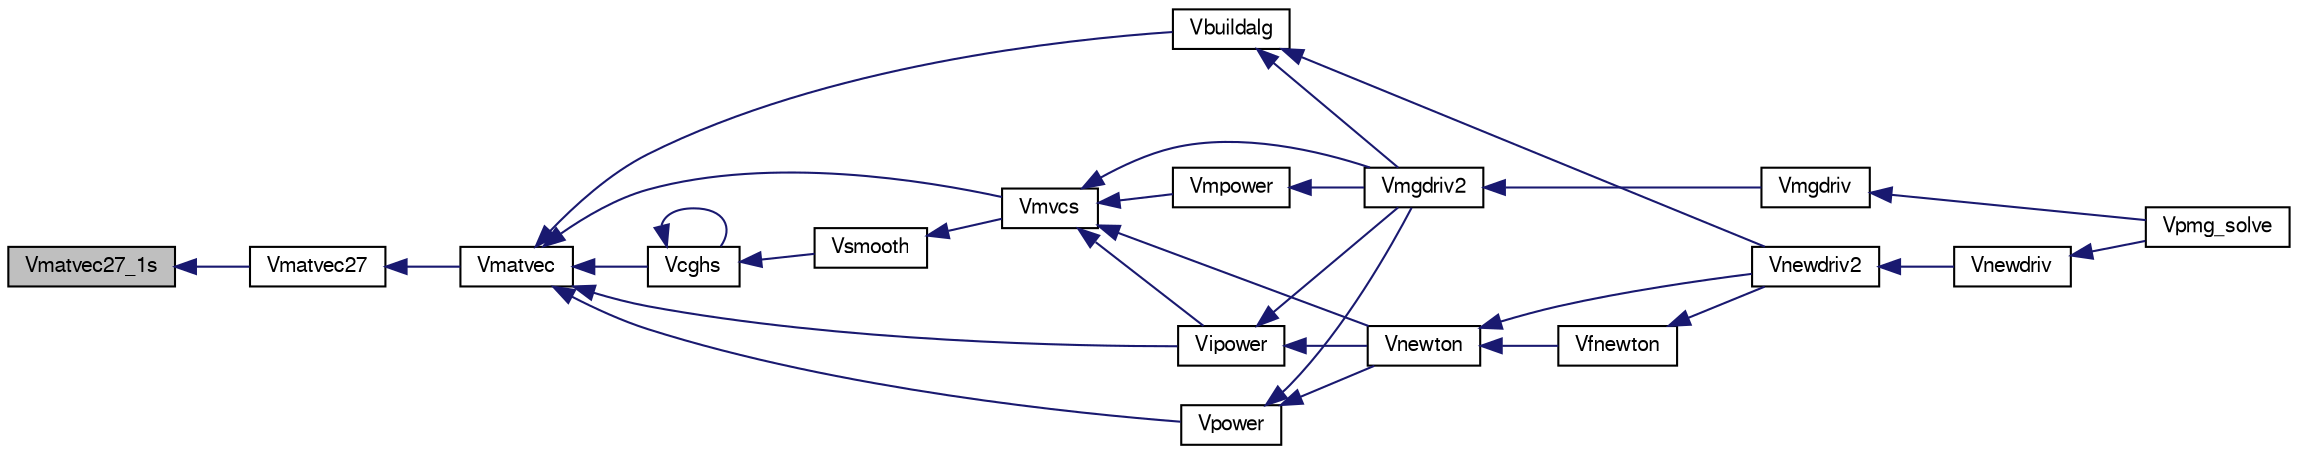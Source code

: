 digraph G
{
  edge [fontname="FreeSans",fontsize="10",labelfontname="FreeSans",labelfontsize="10"];
  node [fontname="FreeSans",fontsize="10",shape=record];
  rankdir=LR;
  Node1 [label="Vmatvec27_1s",height=0.2,width=0.4,color="black", fillcolor="grey75", style="filled" fontcolor="black"];
  Node1 -> Node2 [dir=back,color="midnightblue",fontsize="10",style="solid",fontname="FreeSans"];
  Node2 [label="Vmatvec27",height=0.2,width=0.4,color="black", fillcolor="white", style="filled",URL="$matvecd_8c.html#aa1dd27fe99292c3b0e64560795980579"];
  Node2 -> Node3 [dir=back,color="midnightblue",fontsize="10",style="solid",fontname="FreeSans"];
  Node3 [label="Vmatvec",height=0.2,width=0.4,color="black", fillcolor="white", style="filled",URL="$matvecd_8c.html#acda83144fd9d06e3c62a1687933ba010",tooltip="Break the matrix data-structure into diagonals and then call the matrix-vector routine."];
  Node3 -> Node4 [dir=back,color="midnightblue",fontsize="10",style="solid",fontname="FreeSans"];
  Node4 [label="Vbuildalg",height=0.2,width=0.4,color="black", fillcolor="white", style="filled",URL="$mgsubd_8c.html#a1782853d0511a753851fb8e0a564aba2",tooltip="Build RHS algebraically for analysis purposes."];
  Node4 -> Node5 [dir=back,color="midnightblue",fontsize="10",style="solid",fontname="FreeSans"];
  Node5 [label="Vmgdriv2",height=0.2,width=0.4,color="black", fillcolor="white", style="filled",URL="$mgdrvd_8c.html#ad88069b85b98b96bcbfbf4bfab67c661",tooltip="Solves the pde using the multi-grid method."];
  Node5 -> Node6 [dir=back,color="midnightblue",fontsize="10",style="solid",fontname="FreeSans"];
  Node6 [label="Vmgdriv",height=0.2,width=0.4,color="black", fillcolor="white", style="filled",URL="$mgdrvd_8c.html#a67eecfd194462b66dbad001c2d04234d",tooltip="Multilevel solver driver."];
  Node6 -> Node7 [dir=back,color="midnightblue",fontsize="10",style="solid",fontname="FreeSans"];
  Node7 [label="Vpmg_solve",height=0.2,width=0.4,color="black", fillcolor="white", style="filled",URL="$group___vpmg.html#ga86a44c6ef4ada350900ef88e87428082",tooltip="Solve the PBE using PMG."];
  Node4 -> Node8 [dir=back,color="midnightblue",fontsize="10",style="solid",fontname="FreeSans"];
  Node8 [label="Vnewdriv2",height=0.2,width=0.4,color="black", fillcolor="white", style="filled",URL="$newdrvd_8c.html#a8b2877638552af80324173636bf0506a",tooltip="Solves using Newton&#39;s Method."];
  Node8 -> Node9 [dir=back,color="midnightblue",fontsize="10",style="solid",fontname="FreeSans"];
  Node9 [label="Vnewdriv",height=0.2,width=0.4,color="black", fillcolor="white", style="filled",URL="$newdrvd_8c.html#a579debc5cc00c2e8e9901fa65e165a12",tooltip="Driver for a screaming inexact-newton-multilevel solver."];
  Node9 -> Node7 [dir=back,color="midnightblue",fontsize="10",style="solid",fontname="FreeSans"];
  Node3 -> Node10 [dir=back,color="midnightblue",fontsize="10",style="solid",fontname="FreeSans"];
  Node10 [label="Vcghs",height=0.2,width=0.4,color="black", fillcolor="white", style="filled",URL="$cgd_8h.html#a7c7f5d86bfd491a12a1fbe4e44a15246"];
  Node10 -> Node10 [dir=back,color="midnightblue",fontsize="10",style="solid",fontname="FreeSans"];
  Node10 -> Node11 [dir=back,color="midnightblue",fontsize="10",style="solid",fontname="FreeSans"];
  Node11 [label="Vsmooth",height=0.2,width=0.4,color="black", fillcolor="white", style="filled",URL="$smoothd_8c.html#a7f469e5b5661e8c176889cde7bed8175",tooltip="call the appropriate linear smoothing routine."];
  Node11 -> Node12 [dir=back,color="midnightblue",fontsize="10",style="solid",fontname="FreeSans"];
  Node12 [label="Vmvcs",height=0.2,width=0.4,color="black", fillcolor="white", style="filled",URL="$mgcsd_8c.html#ab7f955448bd40d97f3b1b3ac91b9f21c",tooltip="Screaming linear multilevel method."];
  Node12 -> Node13 [dir=back,color="midnightblue",fontsize="10",style="solid",fontname="FreeSans"];
  Node13 [label="Vipower",height=0.2,width=0.4,color="black", fillcolor="white", style="filled",URL="$powerd_8c.html#a3030c9767b2af14a85568d75a6c7e07f",tooltip="Standard inverse power method for minimum eigenvalue estimation."];
  Node13 -> Node5 [dir=back,color="midnightblue",fontsize="10",style="solid",fontname="FreeSans"];
  Node13 -> Node14 [dir=back,color="midnightblue",fontsize="10",style="solid",fontname="FreeSans"];
  Node14 [label="Vnewton",height=0.2,width=0.4,color="black", fillcolor="white", style="filled",URL="$newtond_8c.html#a245e790ae6e221440d7090bc58616a75",tooltip="Inexact-newton-multilevel method."];
  Node14 -> Node15 [dir=back,color="midnightblue",fontsize="10",style="solid",fontname="FreeSans"];
  Node15 [label="Vfnewton",height=0.2,width=0.4,color="black", fillcolor="white", style="filled",URL="$newtond_8c.html#af57dd61aeb1cc91a734b7ae494998b45",tooltip="Nested iteration for an inexact-newton-multilevel method."];
  Node15 -> Node8 [dir=back,color="midnightblue",fontsize="10",style="solid",fontname="FreeSans"];
  Node14 -> Node8 [dir=back,color="midnightblue",fontsize="10",style="solid",fontname="FreeSans"];
  Node12 -> Node5 [dir=back,color="midnightblue",fontsize="10",style="solid",fontname="FreeSans"];
  Node12 -> Node16 [dir=back,color="midnightblue",fontsize="10",style="solid",fontname="FreeSans"];
  Node16 [label="Vmpower",height=0.2,width=0.4,color="black", fillcolor="white", style="filled",URL="$powerd_8c.html#a5240f02110d5da3a8952817913fffcbd"];
  Node16 -> Node5 [dir=back,color="midnightblue",fontsize="10",style="solid",fontname="FreeSans"];
  Node12 -> Node14 [dir=back,color="midnightblue",fontsize="10",style="solid",fontname="FreeSans"];
  Node3 -> Node13 [dir=back,color="midnightblue",fontsize="10",style="solid",fontname="FreeSans"];
  Node3 -> Node12 [dir=back,color="midnightblue",fontsize="10",style="solid",fontname="FreeSans"];
  Node3 -> Node17 [dir=back,color="midnightblue",fontsize="10",style="solid",fontname="FreeSans"];
  Node17 [label="Vpower",height=0.2,width=0.4,color="black", fillcolor="white", style="filled",URL="$powerd_8c.html#a12b75e114e465814978a7bf3189cfe54",tooltip="Standard power method for maximum eigenvalue estimation of a matrix c* c*."];
  Node17 -> Node5 [dir=back,color="midnightblue",fontsize="10",style="solid",fontname="FreeSans"];
  Node17 -> Node14 [dir=back,color="midnightblue",fontsize="10",style="solid",fontname="FreeSans"];
}
